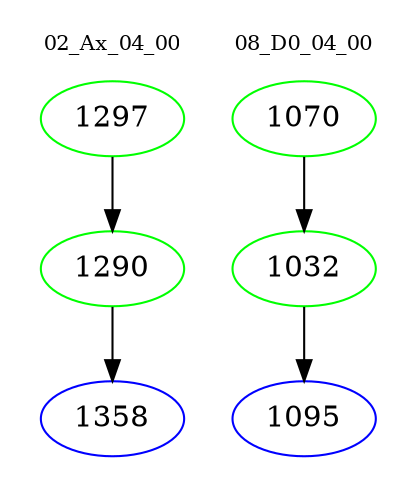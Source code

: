 digraph{
subgraph cluster_0 {
color = white
label = "02_Ax_04_00";
fontsize=10;
T0_1297 [label="1297", color="green"]
T0_1297 -> T0_1290 [color="black"]
T0_1290 [label="1290", color="green"]
T0_1290 -> T0_1358 [color="black"]
T0_1358 [label="1358", color="blue"]
}
subgraph cluster_1 {
color = white
label = "08_D0_04_00";
fontsize=10;
T1_1070 [label="1070", color="green"]
T1_1070 -> T1_1032 [color="black"]
T1_1032 [label="1032", color="green"]
T1_1032 -> T1_1095 [color="black"]
T1_1095 [label="1095", color="blue"]
}
}
